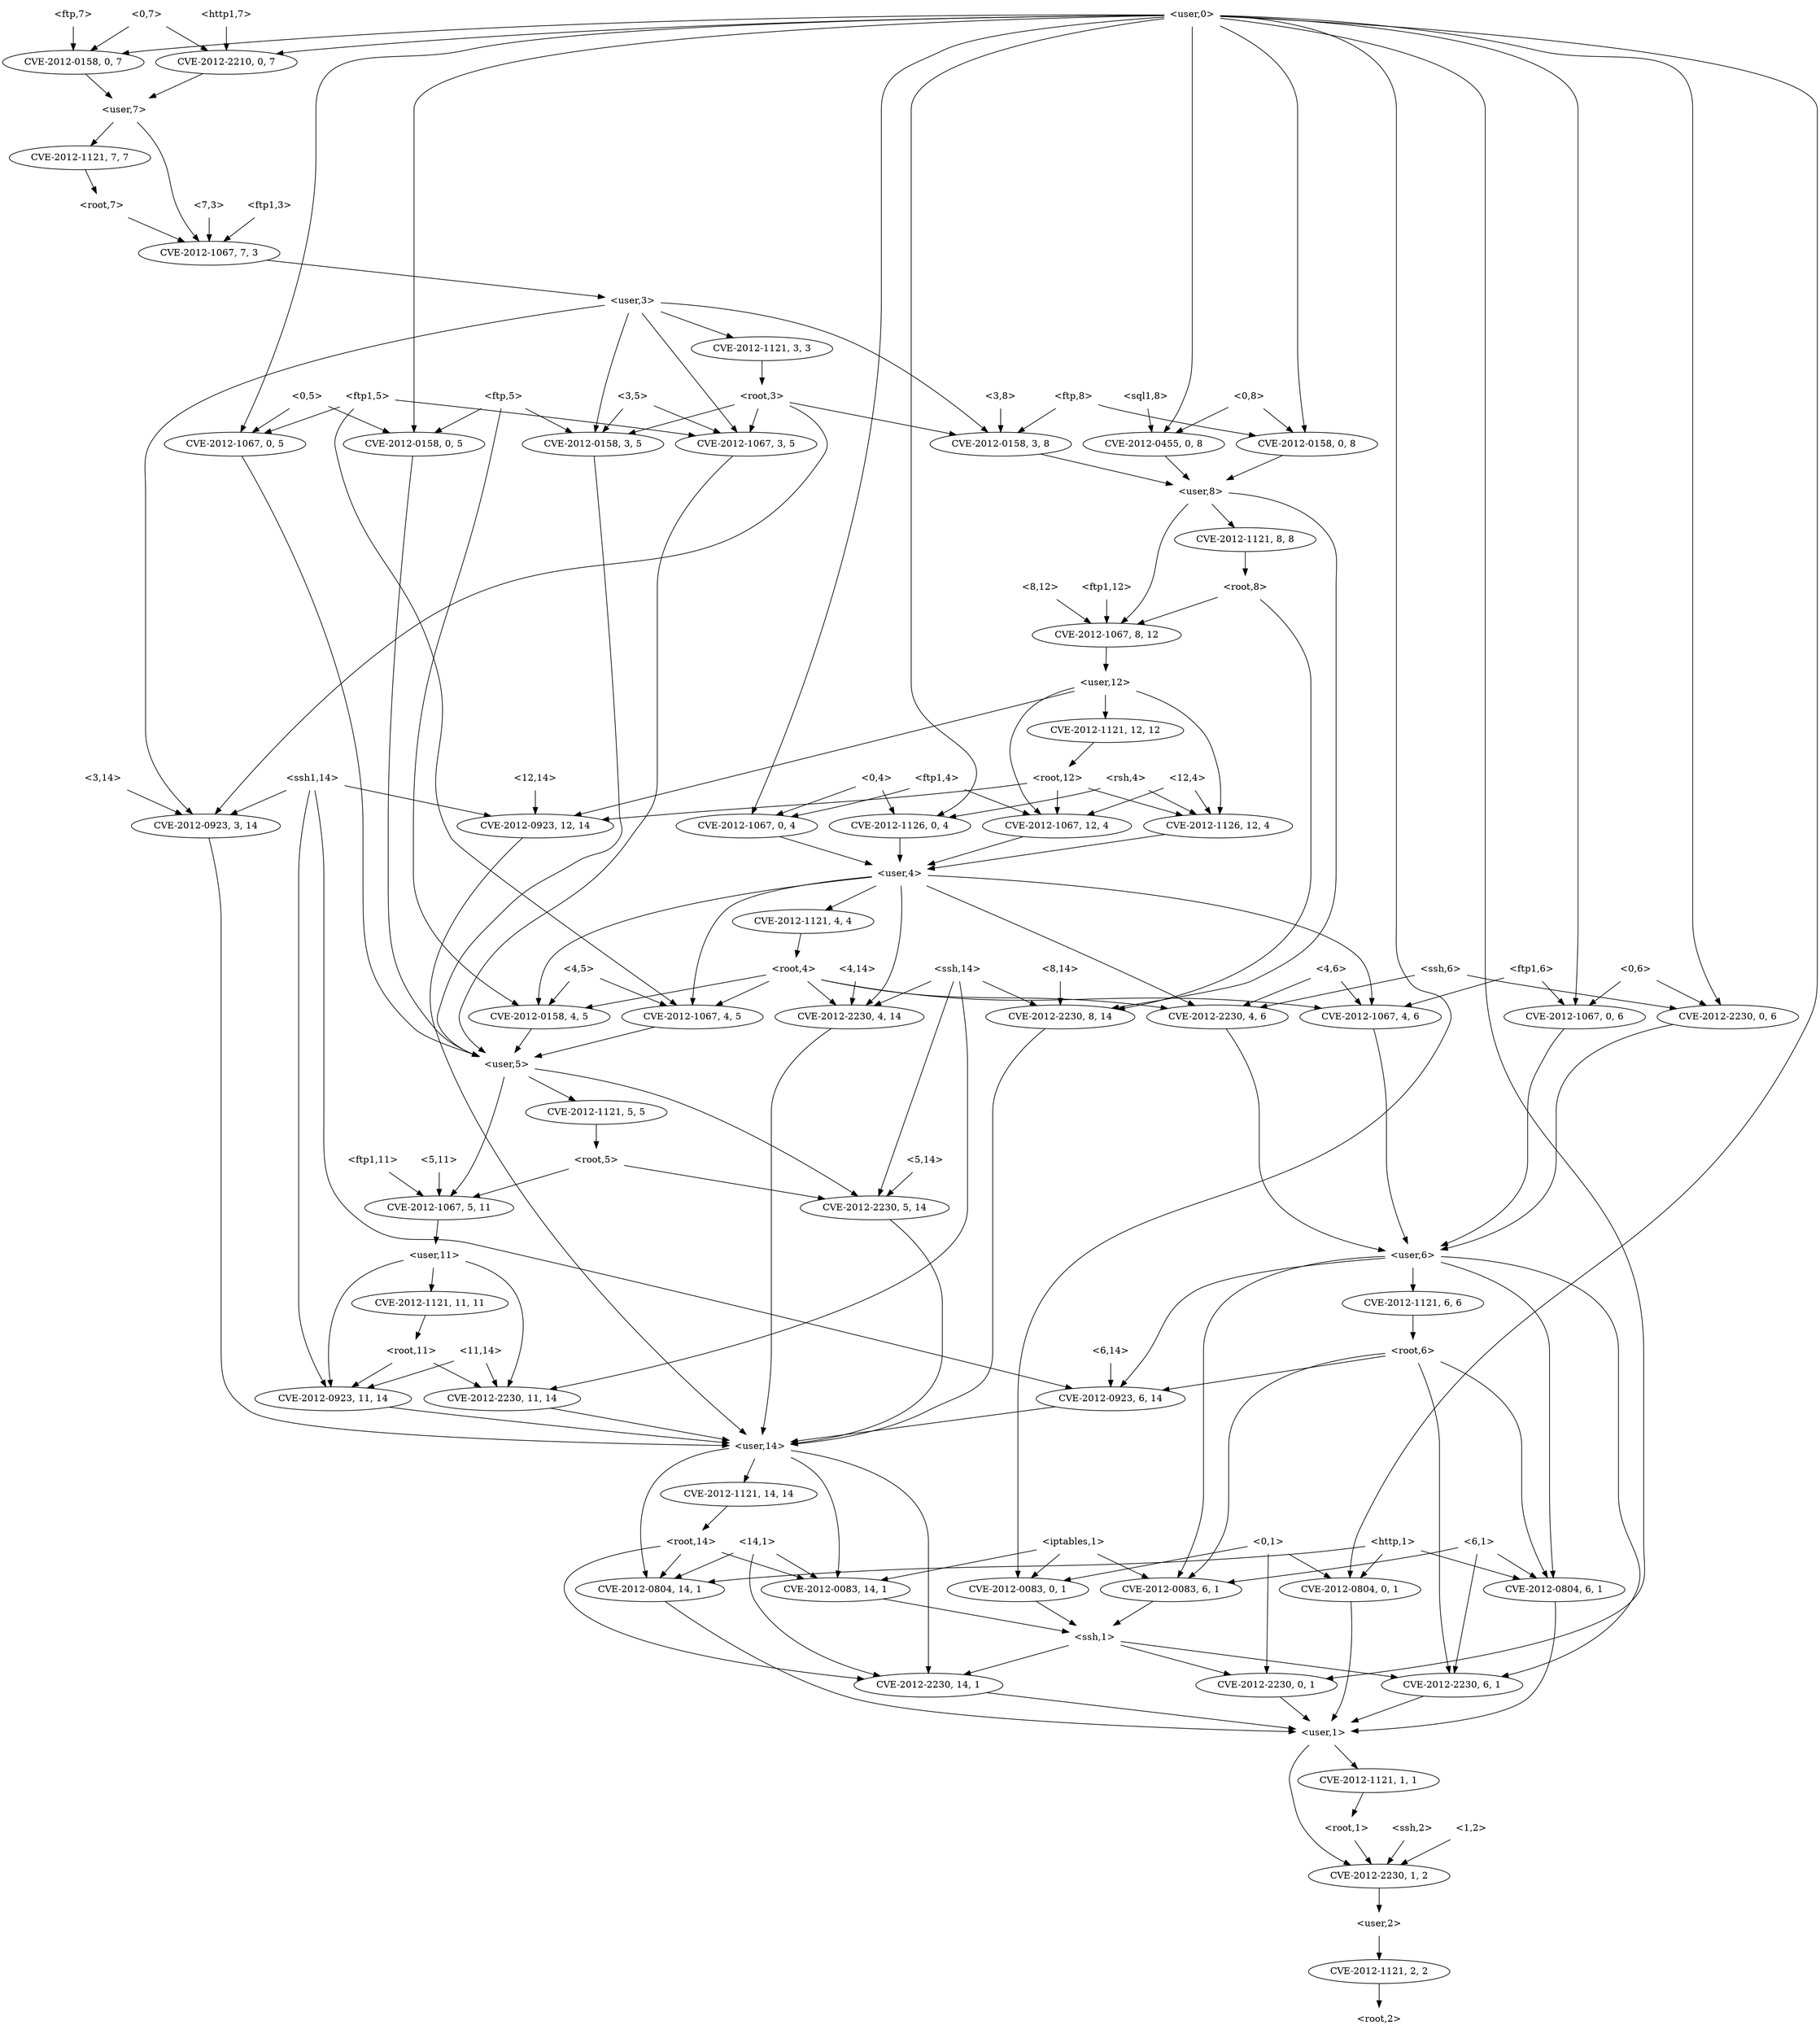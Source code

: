 strict digraph {
	graph [bb="0,0,2837,3060"];
	node [label="\N"];
	"<rsh,4>"	 [height=0.5,
		pos="589,1890",
		shape=plaintext,
		width=0.81944];
	"<v_rsh,0,4>"	 [height=0.5,
		label=<CVE-2012-1126, 0, 4>,
		pos="335,1818",
		width=2.4499];
	"<rsh,4>" -> "<v_rsh,0,4>"	 [pos="e,385.43,1832.9 559.37,1880.8 519.29,1869.8 446.88,1849.8 395.15,1835.6"];
	"<v_rsh,12,4>"	 [height=0.5,
		label=<CVE-2012-1126, 12, 4>,
		pos="729,1818",
		width=2.5686];
	"<rsh,4>" -> "<v_rsh,12,4>"	 [pos="e,696.91,1835 618.69,1874.2 638.78,1864.1 665.58,1850.7 687.74,1839.6"];
	"<user,4>"	 [height=0.5,
		pos="775,1746",
		shape=plaintext,
		width=0.91667];
	"<v_rsh,0,4>" -> "<user,4>"	 [pos="e,741.95,1751.9 399.55,1805.6 410.7,1803.7 422.18,1801.8 433,1800 540.27,1782.4 666.74,1763.2 731.69,1753.5"];
	"<v_rsh,12,4>" -> "<user,4>"	 [pos="e,763.65,1764.3 740.14,1800.1 745.54,1791.8 752.14,1781.8 758.14,1772.7"];
	"<v_root,3,3>"	 [height=0.5,
		label=<CVE-2012-1121, 3, 3>,
		pos="1657,2538",
		width=2.4499];
	"<root,3>"	 [height=0.5,
		pos="1589,2466",
		shape=plaintext,
		width=0.89583];
	"<v_root,3,3>" -> "<root,3>"	 [pos="e,1605.8,2484.3 1640.5,2520.1 1632.2,2511.5 1622,2501 1612.8,2491.5"];
	"<v_ftp,3,5>"	 [height=0.5,
		label=<CVE-2012-0158, 3, 5>,
		pos="1856,2394",
		width=2.4499];
	"<root,3>" -> "<v_ftp,3,5>"	 [pos="e,1793.4,2406.8 1621.5,2451 1624.3,2449.9 1627.2,2448.9 1630,2448 1680.5,2431.7 1738.7,2418.2 1783.5,2408.9"];
	"<v_ftp,3,8>"	 [height=0.5,
		label=<CVE-2012-0158, 3, 8>,
		pos="1353,2394",
		width=2.4499];
	"<root,3>" -> "<v_ftp,3,8>"	 [pos="e,1400.8,2409.2 1556.7,2455.4 1519.2,2444.3 1456.6,2425.7 1410.7,2412.1"];
	"<v_ftp1,3,5>"	 [height=0.5,
		label=<CVE-2012-1067, 3, 5>,
		pos="2051,2394",
		width=2.4499];
	"<root,3>" -> "<v_ftp1,3,5>"	 [pos="e,1987.6,2406.6 1621.4,2450.6 1624.3,2449.6 1627.2,2448.7 1630,2448 1769.9,2412 1810,2432.4 1953,2412 1961,2410.9 1969.3,2409.6 \
1977.5,2408.2"];
	"<v_ssh1,3,14>"	 [height=0.5,
		label=<CVE-2012-0923, 3, 14>,
		pos="1501,1818",
		width=2.5686];
	"<root,3>" -> "<v_ssh1,3,14>"	 [pos="e,1500.1,1836 1562.3,2447.9 1550.5,2438.7 1537.8,2426.4 1531,2412 1482.9,2309.9 1495.1,1948.4 1499.7,1846.2"];
	"<root,1>"	 [height=0.5,
		pos="1431,306",
		shape=plaintext,
		width=0.89583];
	"<v_ssh,1,2>"	 [height=0.5,
		label=<CVE-2012-2230, 1, 2>,
		pos="1548,234",
		width=2.4499];
	"<root,1>" -> "<v_ssh,1,2>"	 [pos="e,1520.9,251.23 1459.6,287.88 1475.4,278.45 1495.1,266.66 1511.9,256.61"];
	"<user,2>"	 [height=0.5,
		pos="1548,162",
		shape=plaintext,
		width=0.91667];
	"<v_ssh,1,2>" -> "<user,2>"	 [pos="e,1548,180.1 1548,215.7 1548,207.98 1548,198.71 1548,190.11"];
	"<v_root,2,2>"	 [height=0.5,
		label=<CVE-2012-1121, 2, 2>,
		pos="1548,90",
		width=2.4499];
	"<user,2>" -> "<v_root,2,2>"	 [pos="e,1548,108.1 1548,143.7 1548,135.98 1548,126.71 1548,118.11"];
	"<user,1>"	 [height=0.5,
		pos="1461,450",
		shape=plaintext,
		width=0.91667];
	"<user,1>" -> "<v_ssh,1,2>"	 [pos="e,1544.9,252.17 1476,431.85 1484,421.93 1493.6,408.88 1500,396 1522.1,351.67 1536,295.31 1542.8,262.39"];
	"<v_root,1,1>"	 [height=0.5,
		label=<CVE-2012-1121, 1, 1>,
		pos="1403,378",
		width=2.4499];
	"<user,1>" -> "<v_root,1,1>"	 [pos="e,1417.2,396.1 1446.7,431.7 1439.7,423.3 1431.2,413.07 1423.6,403.86"];
	"<v_root,1,1>" -> "<root,1>"	 [pos="e,1424.2,324.1 1409.9,359.7 1413.1,351.81 1416.9,342.3 1420.4,333.55"];
	"<root,14>"	 [height=0.5,
		pos="1365,738",
		shape=plaintext,
		width=1];
	"<v_iptables,14,1>"	 [height=0.5,
		label=<CVE-2012-0083, 14, 1>,
		pos="1232,666",
		width=2.5686];
	"<root,14>" -> "<v_iptables,14,1>"	 [pos="e,1262.8,683.23 1332.5,719.88 1314.1,710.23 1291.1,698.11 1271.7,687.91"];
	"<v_http,14,1>"	 [height=0.5,
		label=<CVE-2012-0804, 14, 1>,
		pos="1550,666",
		width=2.5686];
	"<root,14>" -> "<v_http,14,1>"	 [pos="e,1509.5,682.33 1401.1,723.34 1429.3,712.66 1468.8,697.71 1500.1,685.89"];
	"<v_ssh,14,1>"	 [height=0.5,
		label=<CVE-2012-2230, 14, 1>,
		pos="1391,522",
		width=2.5686];
	"<root,14>" -> "<v_ssh,14,1>"	 [pos="e,1388.9,540.23 1367.1,719.85 1371.6,682.83 1382.2,595.18 1387.7,550.39"];
	"<ssh,1>"	 [height=0.5,
		pos="1133,594",
		shape=plaintext,
		width=0.84028];
	"<v_iptables,14,1>" -> "<ssh,1>"	 [pos="e,1157.3,612.2 1208.5,648.41 1195.8,639.37 1179.7,628.04 1165.7,618.14"];
	"<v_http,14,1>" -> "<user,1>"	 [pos="e,1472.2,468.23 1544.9,647.67 1535.9,617.71 1515.7,554.59 1492,504 1487.8,494.92 1482.4,485.37 1477.4,476.91"];
	"<v_ssh,14,1>" -> "<user,1>"	 [pos="e,1443.7,468.28 1407.9,504.05 1416.5,495.5 1427,484.96 1436.5,475.54"];
	"<ftp1,6>"	 [height=0.5,
		pos="375,1602",
		shape=plaintext,
		width=0.89583];
	"<v_ftp1,4,6>"	 [height=0.5,
		label=<CVE-2012-1067, 4, 6>,
		pos="673,1530",
		width=2.4499];
	"<ftp1,6>" -> "<v_ftp1,4,6>"	 [pos="e,617.58,1544 407.46,1593.4 455.26,1582.1 545.6,1560.9 607.51,1546.4"];
	"<v_ftp1,0,6>"	 [height=0.5,
		label=<CVE-2012-1067, 0, 6>,
		pos="283,1530",
		width=2.4499];
	"<ftp1,6>" -> "<v_ftp1,0,6>"	 [pos="e,304.85,1547.6 352.26,1583.7 340.39,1574.7 325.71,1563.5 312.92,1553.8"];
	"<user,6>"	 [height=0.5,
		pos="553,1170",
		shape=plaintext,
		width=0.91667];
	"<v_ftp1,4,6>" -> "<user,6>"	 [pos="e,560.89,1188.1 655.42,1512 631.6,1487 592,1437.8 592,1387 592,1387 592,1387 592,1313 592,1271.6 576.36,1225.7 564.89,1197.6"];
	"<v_ftp1,0,6>" -> "<user,6>"	 [pos="e,519.62,1182.8 307.01,1512.6 338.56,1488.9 390,1441.8 390,1387 390,1387 390,1387 390,1313 390,1249.1 462.01,1207.4 510.31,1186.7"];
	"<sql1,8>"	 [height=0.5,
		pos="1024,2466",
		shape=plaintext,
		width=0.91667];
	"<v_sql1,0,8>"	 [height=0.5,
		label=<CVE-2012-0455, 0, 8>,
		pos="963,2394",
		width=2.4499];
	"<sql1,8>" -> "<v_sql1,0,8>"	 [pos="e,977.91,2412.1 1008.9,2447.7 1001.6,2439.3 992.69,2429.1 984.66,2419.9"];
	"<user,8>"	 [height=0.5,
		pos="1162,2322",
		shape=plaintext,
		width=0.91667];
	"<v_sql1,0,8>" -> "<user,8>"	 [pos="e,1128.7,2334.7 1005.2,2378.2 1038.7,2366.4 1085.5,2349.9 1119.2,2338.1"];
	"<ftp1,12>"	 [height=0.5,
		pos="908,2178",
		shape=plaintext,
		width=1];
	"<v_ftp1,8,12>"	 [height=0.5,
		label=<CVE-2012-1067, 8, 12>,
		pos="991,2106",
		width=2.5686];
	"<ftp1,12>" -> "<v_ftp1,8,12>"	 [pos="e,971.29,2123.6 928.52,2159.7 939.02,2150.8 951.97,2139.9 963.34,2130.3"];
	"<user,12>"	 [height=0.5,
		pos="991,2034",
		shape=plaintext,
		width=1.0069];
	"<v_ftp1,8,12>" -> "<user,12>"	 [pos="e,991,2052.1 991,2087.7 991,2080 991,2070.7 991,2062.1"];
	"<ssh,6>"	 [height=0.5,
		pos="264,1602",
		shape=plaintext,
		width=0.84028];
	"<v_ssh,0,6>"	 [height=0.5,
		label=<CVE-2012-2230, 0, 6>,
		pos="88,1530",
		width=2.4499];
	"<ssh,6>" -> "<v_ssh,0,6>"	 [pos="e,126.46,1546.3 233.74,1589 206.85,1578.3 167.06,1562.4 135.85,1550"];
	"<v_ssh,4,6>"	 [height=0.5,
		label=<CVE-2012-2230, 4, 6>,
		pos="478,1530",
		width=2.4499];
	"<ssh,6>" -> "<v_ssh,4,6>"	 [pos="e,433.23,1545.6 294.66,1591 328.26,1580 382.8,1562.1 423.68,1548.8"];
	"<v_ssh,0,6>" -> "<user,6>"	 [pos="e,519.87,1176.2 107.09,1512.3 132.98,1487.7 176,1438.9 176,1387 176,1387 176,1387 176,1313 176,1242.3 410.96,1194.7 509.9,1177.8"];
	"<v_ssh,4,6>" -> "<user,6>"	 [pos="e,545.51,1188.1 485.69,1511.9 496.79,1485.6 516,1433.4 516,1387 516,1387 516,1387 516,1313 516,1271.7 530.83,1225.8 541.72,1197.6"];
	"<v_http,6,1>"	 [height=0.5,
		label=<CVE-2012-0804, 6, 1>,
		pos="643,666",
		width=2.4499];
	"<user,6>" -> "<v_http,6,1>"	 [pos="e,645.64,684.04 586.21,1159 607.61,1150.8 634.29,1137.1 650,1116 674.17,1083.6 669,1067.4 669,1027 669,1027 669,1027 669,953 669\
,857.55 654.46,744.91 647.13,694.17"];
	"<v_iptables,6,1>"	 [height=0.5,
		label=<CVE-2012-0083, 6, 1>,
		pos="838,666",
		width=2.4499];
	"<user,6>" -> "<v_iptables,6,1>"	 [pos="e,811.92,683.23 586.05,1162.7 613.25,1155.9 650.83,1142.1 673,1116 790.57,977.4 678.19,873.82 775,720 782.4,708.24 793.27,697.77\
 803.9,689.3"];
	"<v_ssh1,6,14>"	 [height=0.5,
		label=<CVE-2012-0923, 6, 14>,
		pos="910,954",
		width=2.5686];
	"<user,6>" -> "<v_ssh1,6,14>"	 [pos="e,870.68,970.42 586.15,1165.2 623.29,1159.5 683.95,1146.2 727,1116 776.13,1081.6 762.24,1046.8 808,1008 823.81,994.59 843.59,983.34\
 861.51,974.7"];
	"<v_root,6,6>"	 [height=0.5,
		label=<CVE-2012-1121, 6, 6>,
		pos="553,1098",
		width=2.4499];
	"<user,6>" -> "<v_root,6,6>"	 [pos="e,553,1116.1 553,1151.7 553,1144 553,1134.7 553,1126.1"];
	"<v_ssh,6,1>"	 [height=0.5,
		label=<CVE-2012-2230, 6, 1>,
		pos="527,522",
		width=2.4499];
	"<user,6>" -> "<v_ssh,6,1>"	 [pos="e,507.47,539.63 519.79,1159 498.39,1150.8 471.71,1137.1 456,1116 431.83,1083.6 437,1067.4 437,1027 437,1027 437,1027 437,665 437\
,617.45 473.45,572.91 499.96,546.81"];
	"<user,4>" -> "<v_ssh,4,6>"	 [pos="e,483.62,1548 741.72,1735.5 690,1719.2 589.68,1681.8 526,1620 507.98,1602.5 495.11,1576.8 487.26,1557.5"];
	"<v_root,4,4>"	 [height=0.5,
		label=<CVE-2012-1121, 4, 4>,
		pos="937,1674",
		width=2.4499];
	"<user,4>" -> "<v_root,4,4>"	 [pos="e,901.06,1690.5 808.17,1730.7 832.25,1720.3 865.1,1706.1 891.61,1694.6"];
	"<user,4>" -> "<v_ftp1,4,6>"	 [pos="e,681.07,1547.9 766.83,1727.8 749.03,1690.5 706.66,1601.6 685.49,1557.2"];
	"<v_ftp,4,5>"	 [height=0.5,
		label=<CVE-2012-0158, 4, 5>,
		pos="1812,1530",
		width=2.4499];
	"<user,4>" -> "<v_ftp,4,5>"	 [pos="e,1799.1,1547.9 808.35,1743.8 957.85,1737.7 1566.2,1707.9 1732,1620 1746.7,1612.2 1774.3,1579.3 1792.9,1555.8"];
	"<v_ssh,4,14>"	 [height=0.5,
		label=<CVE-2012-2230, 4, 14>,
		pos="1024,1530",
		width=2.5686];
	"<user,4>" -> "<v_ssh,4,14>"	 [pos="e,988.81,1546.7 785.95,1727.8 798.11,1709.2 818.83,1679.2 840,1656 872.72,1620.2 881.97,1611.4 922,1584 940.04,1571.7 961.31,1560.2\
 979.74,1551.1"];
	"<v_ftp1,4,5>"	 [height=0.5,
		label=<CVE-2012-1067, 4, 5>,
		pos="1617,1530",
		width=2.4499];
	"<user,4>" -> "<v_ftp1,4,5>"	 [pos="e,1585.7,1546.8 808.27,1740.9 903.49,1728.8 1184.7,1689.3 1409,1620 1469.1,1601.5 1535.3,1571.3 1576.5,1551.3"];
	"<v_ftp1,5,11>"	 [height=0.5,
		label=<CVE-2012-1067, 5, 11>,
		pos="1538,1242",
		width=2.5686];
	"<user,11>"	 [height=0.5,
		pos="1539,1170",
		shape=plaintext,
		width=1.0069];
	"<v_ftp1,5,11>" -> "<user,11>"	 [pos="e,1538.8,1188.1 1538.2,1223.7 1538.4,1216 1538.5,1206.7 1538.6,1198.1"];
	"<v_ssh,11,14>"	 [height=0.5,
		label=<CVE-2012-2230, 11, 14>,
		pos="1642,954",
		width=2.7013];
	"<user,11>" -> "<v_ssh,11,14>"	 [pos="e,1648.3,972.1 1575.4,1161.7 1600.2,1154.5 1631.4,1141 1647,1116 1672.6,1074.9 1661.3,1015.8 1651.3,981.79"];
	"<v_ssh1,11,14>"	 [height=0.5,
		label=<CVE-2012-0923, 11, 14>,
		pos="1429,954",
		width=2.7013];
	"<user,11>" -> "<v_ssh1,11,14>"	 [pos="e,1424.4,972.16 1502.7,1160.6 1479.1,1153.1 1450.1,1139.6 1435,1116 1409.1,1075.4 1415.3,1016.5 1422.2,982.32"];
	"<v_root,11,11>"	 [height=0.5,
		label=<CVE-2012-1121, 11, 11>,
		pos="1541,1098",
		width=2.7013];
	"<user,11>" -> "<v_root,11,11>"	 [pos="e,1540.5,1116.1 1539.5,1151.7 1539.7,1144 1540,1134.7 1540.2,1126.1"];
	"<root,2>"	 [height=0.5,
		pos="1548,18",
		shape=plaintext,
		width=0.89583];
	"<user,8>" -> "<v_ftp1,8,12>"	 [pos="e,1004.5,2123.9 1128.5,2309.3 1108.3,2300.7 1083.3,2287.1 1067,2268 1034,2229.1 1051.5,2205.3 1028,2160 1023,2150.4 1016.6,2140.6\
 1010.5,2132"];
	"<v_root,8,8>"	 [height=0.5,
		label=<CVE-2012-1121, 8, 8>,
		pos="1164,2250",
		width=2.4499];
	"<user,8>" -> "<v_root,8,8>"	 [pos="e,1163.5,2268.1 1162.5,2303.7 1162.7,2296 1163,2286.7 1163.2,2278.1"];
	"<v_ssh,8,14>"	 [height=0.5,
		label=<CVE-2012-2230, 8, 14>,
		pos="1266,1530",
		width=2.5686];
	"<user,8>" -> "<v_ssh,8,14>"	 [pos="e,1274.3,1548 1195.3,2314.3 1253.8,2300.3 1369,2262.2 1369,2179 1369,2179 1369,2179 1369,1961 1369,1823.2 1346.5,1789.7 1313,1656\
 1304.8,1623.4 1302.1,1615.4 1290,1584 1286.6,1575.1 1282.4,1565.5 1278.5,1557"];
	"<root,8>"	 [height=0.5,
		pos="1164,2178",
		shape=plaintext,
		width=0.89583];
	"<v_root,8,8>" -> "<root,8>"	 [pos="e,1164,2196.1 1164,2231.7 1164,2224 1164,2214.7 1164,2206.1"];
	"<user,14>"	 [height=0.5,
		pos="1304,882",
		shape=plaintext,
		width=1.0069];
	"<v_ssh,8,14>" -> "<user,14>"	 [pos="e,1296.3,900.09 1266,1512 1266,1485.3 1266,1432.1 1266,1387 1266,1387 1266,1387 1266,1025 1266,983.63 1281.2,937.72 1292.4,909.61"];
	"<3,5>"	 [height=0.5,
		pos="1937,2466",
		shape=plaintext,
		width=0.75];
	"<3,5>" -> "<v_ftp,3,5>"	 [pos="e,1875.2,2411.6 1917,2447.7 1906.7,2438.8 1894.1,2427.9 1883,2418.3"];
	"<3,5>" -> "<v_ftp1,3,5>"	 [pos="e,2024.6,2411.2 1964,2448.4 1979.5,2438.9 1999,2426.9 2015.7,2416.7"];
	"<user,5>"	 [height=0.5,
		pos="1856,1458",
		shape=plaintext,
		width=0.91667];
	"<v_ftp,3,5>" -> "<user,5>"	 [pos="e,1889.2,1472.9 1883.3,2376.8 1918.4,2353.8 1975,2307.8 1975,2251 1975,2251 1975,2251 1975,1601 1975,1558.8 1968.7,1544.6 1942,1512\
 1930.3,1497.7 1913.7,1486.2 1898.1,1477.6"];
	"<v_ftp1,3,5>" -> "<user,5>"	 [pos="e,1889.1,1466.8 2051,2376 2051,2349.3 2051,2296.1 2051,2251 2051,2251 2051,2251 2051,1601 2051,1526.3 1956.4,1486.8 1899,1469.7"];
	"<v_ssh1,6,14>" -> "<user,14>"	 [pos="e,1267.7,889.44 975.95,941.28 1055.6,927.12 1187.7,903.66 1257.5,891.26"];
	"<user,14>" -> "<v_iptables,14,1>"	 [pos="e,1221,683.89 1267.5,873.23 1243.2,865.96 1213.1,852.42 1198,828 1171.8,785.57 1197.1,726.13 1215.9,692.62"];
	"<user,14>" -> "<v_http,14,1>"	 [pos="e,1549.7,684.31 1340.6,872.89 1393.2,859.03 1488.7,825.33 1531,756 1542.3,737.4 1547,713 1548.8,694.46"];
	"<user,14>" -> "<v_ssh,14,1>"	 [pos="e,1398.7,540.09 1340.5,871.65 1363.8,863.8 1392.8,850.21 1410,828 1434.8,796.02 1429,779.45 1429,739 1429,739 1429,739 1429,665 \
1429,623.63 1413.8,577.72 1402.6,549.61"];
	"<v_root,14,14>"	 [height=0.5,
		label=<CVE-2012-1121, 14, 14>,
		pos="1304,810",
		width=2.7013];
	"<user,14>" -> "<v_root,14,14>"	 [pos="e,1304,828.1 1304,863.7 1304,855.98 1304,846.71 1304,838.11"];
	"<8,12>"	 [height=0.5,
		pos="991,2178",
		shape=plaintext,
		width=0.78472];
	"<8,12>" -> "<v_ftp1,8,12>"	 [pos="e,991,2124.1 991,2159.7 991,2152 991,2142.7 991,2134.1"];
	"<ftp,5>"	 [height=0.5,
		pos="1669,2466",
		shape=plaintext,
		width=0.8125];
	"<ftp,5>" -> "<v_ftp,3,5>"	 [pos="e,1815.7,2410.1 1698.6,2453.9 1727.5,2443.1 1772,2426.4 1806.3,2413.6"];
	"<v_ftp,0,5>"	 [height=0.5,
		label=<CVE-2012-0158, 0, 5>,
		pos="1661,2394",
		width=2.4499];
	"<ftp,5>" -> "<v_ftp,0,5>"	 [pos="e,1663,2412.1 1667,2447.7 1666.1,2440 1665.1,2430.7 1664.1,2422.1"];
	"<ftp,5>" -> "<v_ftp,4,5>"	 [pos="e,1805,1548.1 1639.5,2452 1610,2438.8 1568.4,2419.1 1564,2412 1555.6,2398.4 1561.7,2391.8 1564,2376 1611.7,2043.9 1759.9,1660.3 \
1801.2,1557.5"];
	"<v_ftp,0,5>" -> "<user,5>"	 [pos="e,1880.5,1476.2 1728.6,2382.3 1798.9,2366.9 1899,2330.9 1899,2251 1899,2251 1899,2251 1899,1889 1899,1721.4 1973.1,1666.9 1909,1512\
 1904.5,1501 1896.4,1491.1 1887.9,1483"];
	"<v_ftp,4,5>" -> "<user,5>"	 [pos="e,1845.1,1476.3 1822.7,1512.1 1827.8,1503.9 1834,1494 1839.7,1484.9"];
	"<user,0>"	 [height=0.5,
		pos="1158,3042",
		shape=plaintext,
		width=0.91667];
	"<user,0>" -> "<v_ftp1,0,6>"	 [pos="e,260.36,1547.5 1124.9,3040.2 961,3036.3 241.48,3017.6 205,2988 173.18,2962.2 181,2940 181,2899 181,2899 181,2899 181,1673 181,1623.4\
 222.55,1579.3 252.62,1553.8"];
	"<v_http1,0,7>"	 [height=0.5,
		label=<CVE-2012-2210, 0, 7>,
		pos="2749,2970",
		width=2.4499];
	"<user,0>" -> "<v_http1,0,7>"	 [pos="e,2687.5,2983 1191.3,3040.4 1383.5,3037.1 2354,3018.9 2651,2988 2659.6,2987.1 2668.6,2985.9 2677.5,2984.6"];
	"<v_ftp,0,8>"	 [height=0.5,
		label=<CVE-2012-0158, 0, 8>,
		pos="1158,2394",
		width=2.4499];
	"<user,0>" -> "<v_ftp,0,8>"	 [pos="e,1158,2412 1158,3024 1158,2997.3 1158,2944.1 1158,2899 1158,2899 1158,2899 1158,2537 1158,2497 1158,2450.7 1158,2422.1"];
	"<user,0>" -> "<v_ssh,0,6>"	 [pos="e,84.56,1548.4 1124.7,3040.4 963.54,3037.6 267.67,3023.2 178,2988 120.42,2965.4 71,2960.9 71,2899 71,2899 71,2899 71,1673 71,1632.9\
 77.756,1586.9 82.75,1558.4"];
	"<user,0>" -> "<v_ftp,0,5>"	 [pos="e,1612.8,2409.1 1191.2,3036.6 1255.9,3025.9 1393,2992.2 1393,2899 1393,2899 1393,2899 1393,2609 1393,2502.4 1524.2,2440.2 1603,2412.5"];
	"<v_iptables,0,1>"	 [height=0.5,
		label=<CVE-2012-0083, 0, 1>,
		pos="1033,666",
		width=2.4499];
	"<user,0>" -> "<v_iptables,0,1>"	 [pos="e,990.78,681.88 1124.9,3040.7 994.7,3039.3 518.65,3031.3 375,2988 298.58,2964.9 219,2978.8 219,2899 219,2899 219,2899 219,1889 219\
,1601 591.3,1773.8 770,1548 795.1,1516.3 789,1499.4 789,1459 789,1459 789,1459 789,809 789,764.94 909.35,712.73 981.01,685.54"];
	"<user,0>" -> "<v_sql1,0,8>"	 [pos="e,963,2412 1124.9,3033.2 1069.3,3017.8 963,2978.2 963,2899 963,2899 963,2899 963,2537 963,2497 963,2450.7 963,2422.1"];
	"<v_ftp1,0,4>"	 [height=0.5,
		label=<CVE-2012-1067, 0, 4>,
		pos="530,1818",
		width=2.4499];
	"<user,0>" -> "<v_ftp1,0,4>"	 [pos="e,530.2,1836 1124.7,3040.7 995.11,3038.4 531,3021.9 531,2899 531,2899 531,2899 531,1961 531,1921 530.6,1874.7 530.3,1846.1"];
	"<user,0>" -> "<v_rsh,0,4>"	 [pos="e,339.65,1836.3 1125,3041.5 1034.7,3042.2 777.09,3039.1 571,2988 471.41,2963.3 358,3001.6 358,2899 358,2899 358,2899 358,1961 358\
,1920.7 348.86,1874.8 342.1,1846.3"];
	"<v_http,0,1>"	 [height=0.5,
		label=<CVE-2012-0804, 0, 1>,
		pos="1833,666",
		width=2.4499];
	"<user,0>" -> "<v_http,0,1>"	 [pos="e,1847,683.98 1191.2,3040.8 1388.7,3039.1 2400,3024.3 2400,2899 2400,2899 2400,2899 2400,1961 2400,1404.7 1955,818.51 1853.5,691.97"];
	"<v_ftp,0,7>"	 [height=0.5,
		label=<CVE-2012-0158, 0, 7>,
		pos="2554,2970",
		width=2.4499];
	"<user,0>" -> "<v_ftp,0,7>"	 [pos="e,2491.3,2982.7 1191.1,3041.2 1338.8,3041.5 1952.1,3039.7 2452,2988 2461.5,2987 2471.4,2985.7 2481.2,2984.3"];
	"<v_ssh,0,1>"	 [height=0.5,
		label=<CVE-2012-2230, 0, 1>,
		pos="1899,522",
		width=2.4499];
	"<user,0>" -> "<v_ssh,0,1>"	 [pos="e,1982.6,527.73 1191.2,3041.1 1351.4,3041.2 2044.1,3038.7 2253,2988 2341.7,2966.5 2438,2990.2 2438,2899 2438,2899 2438,2899 2438\
,665 2438,574.07 2147.5,540.12 1993.1,528.49"];
	"<v_ftp1,0,5>"	 [height=0.5,
		label=<CVE-2012-1067, 0, 5>,
		pos="2246,2394",
		width=2.4499];
	"<user,0>" -> "<v_ftp1,0,5>"	 [pos="e,2249.2,2412.4 1191,3040.3 1374.7,3036.1 2262,3009.9 2262,2899 2262,2899 2262,2899 2262,2537 2262,2497 2255.6,2451 2250.9,2422.4"];
	"<user,7>"	 [height=0.5,
		pos="2331,2898",
		shape=plaintext,
		width=0.91667];
	"<v_http1,0,7>" -> "<user,7>"	 [pos="e,2364.2,2904.4 2684.4,2957.7 2673.3,2955.8 2661.8,2953.8 2651,2952 2552.1,2935.2 2435.8,2916.1 2374.3,2906.1"];
	"<v_ftp,0,8>" -> "<user,8>"	 [pos="e,1161,2340.1 1159,2375.7 1159.4,2368 1160,2358.7 1160.5,2350.1"];
	"<v_iptables,0,1>" -> "<ssh,1>"	 [pos="e,1108.7,612.04 1056.4,648.59 1069.4,639.49 1085.8,628.02 1100.1,618.03"];
	"<v_ftp1,0,4>" -> "<user,4>"	 [pos="e,741.78,1756.5 578.99,1803 623.72,1790.2 689.2,1771.5 731.96,1759.3"];
	"<v_http,0,1>" -> "<user,1>"	 [pos="e,1490.6,468.01 1805,648.92 1739.2,611.04 1574.3,516.18 1499.3,473.01"];
	"<v_ftp,0,7>" -> "<user,7>"	 [pos="e,2364.2,2909.4 2508.1,2954.6 2468.7,2942.2 2412.5,2924.6 2374.1,2912.5"];
	"<v_ssh,0,1>" -> "<user,1>"	 [pos="e,1494.1,456.29 1832,510.29 1741,495.75 1581,470.18 1504.3,457.92"];
	"<v_ftp1,0,5>" -> "<user,5>"	 [pos="e,1889.3,1458.4 2233.8,2376 2216.5,2350.3 2187,2299.3 2187,2251 2187,2251 2187,2251 2187,1601 2187,1477.2 1989.2,1460 1899.4,1458.5"];
	"<ftp1,5>"	 [height=0.5,
		pos="2201,2466",
		shape=plaintext,
		width=0.89583];
	"<ftp1,5>" -> "<v_ftp1,4,5>"	 [pos="e,1622.6,1548 2233.4,2461.8 2266,2456.8 2315.2,2444.2 2343,2412 2369.4,2381.4 2362,2363.4 2362,2323 2362,2323 2362,2323 2362,2177\
 2362,1977.9 1784.5,1775.5 1660,1620 1644.9,1601.1 1633.4,1576.1 1626.1,1557.4"];
	"<ftp1,5>" -> "<v_ftp1,3,5>"	 [pos="e,2084.8,2410.8 2168.5,2449.8 2146.6,2439.6 2117.6,2426.1 2093.9,2415"];
	"<ftp1,5>" -> "<v_ftp1,0,5>"	 [pos="e,2235,2412.1 2212.1,2447.7 2217.4,2439.6 2223.7,2429.7 2229.5,2420.7"];
	"<v_ftp1,4,5>" -> "<user,5>"	 [pos="e,1822.7,1468.8 1665.4,1514.8 1708.6,1502.2 1771.3,1483.8 1812.9,1471.6"];
	"<user,5>" -> "<v_ftp1,5,11>"	 [pos="e,1546.8,1260 1822.6,1456.3 1777.5,1453.7 1696.2,1443.5 1641,1404 1616,1386.1 1573.3,1309.9 1551.6,1269.1"];
	"<v_ssh,5,14>"	 [height=0.5,
		label=<CVE-2012-2230, 5, 14>,
		pos="1780,1242",
		width=2.5686];
	"<user,5>" -> "<v_ssh,5,14>"	 [pos="e,1804.2,1259.6 1857.5,1439.9 1859.5,1409.3 1860.2,1343.8 1836,1296 1830.3,1284.7 1821.2,1274.5 1811.9,1266.2"];
	"<v_root,5,5>"	 [height=0.5,
		label=<CVE-2012-1121, 5, 5>,
		pos="1738,1386",
		width=2.4499];
	"<user,5>" -> "<v_root,5,5>"	 [pos="e,1765.4,1403.2 1827.1,1439.9 1811.2,1430.5 1791.4,1418.7 1774.4,1408.6"];
	"<v_ssh1,12,14>"	 [height=0.5,
		label=<CVE-2012-0923, 12, 14>,
		pos="1141,1818",
		width=2.7013];
	"<v_ssh1,12,14>" -> "<user,14>"	 [pos="e,1267.5,896.68 1141.8,1800 1143,1773.3 1145,1720.1 1145,1675 1145,1675 1145,1675 1145,1025 1145,963.89 1211.2,922.53 1258.1,900.87"];
	"<v_ssh,11,14>" -> "<user,14>"	 [pos="e,1340.5,890.56 1579.6,940.08 1513.3,926.34 1409.8,904.92 1350.4,892.6"];
	"<5,11>"	 [height=0.5,
		pos="1525,1314",
		shape=plaintext,
		width=0.78472];
	"<5,11>" -> "<v_ftp1,5,11>"	 [pos="e,1534.8,1260.1 1528.2,1295.7 1529.6,1288 1531.4,1278.7 1533,1270.1"];
	"<ssh,1>" -> "<v_ssh,6,1>"	 [pos="e,601.74,531.63 1102.5,589.48 1013.1,579.15 748.93,548.64 611.79,532.79"];
	"<ssh,1>" -> "<v_ssh,0,1>"	 [pos="e,1820.1,530.21 1163.5,590.21 1271.6,580.33 1639.1,546.75 1810.1,531.12"];
	"<ssh,1>" -> "<v_ssh,14,1>"	 [pos="e,1339.4,537 1163.4,584.76 1204,573.73 1277.1,553.89 1329.5,539.67"];
	"<v_ssh,6,1>" -> "<user,1>"	 [pos="e,1427.6,453.5 608.25,514.91 799.2,500.6 1271.4,465.21 1417.3,454.27"];
	"<v_root,12,12>"	 [height=0.5,
		label=<CVE-2012-1121, 12, 12>,
		pos="991,1962",
		width=2.7013];
	"<root,12>"	 [height=0.5,
		pos="965,1890",
		shape=plaintext,
		width=1];
	"<v_root,12,12>" -> "<root,12>"	 [pos="e,971.35,1908.1 984.57,1943.7 981.64,1935.8 978.11,1926.3 974.86,1917.5"];
	"<root,12>" -> "<v_ssh1,12,14>"	 [pos="e,1102,1834.5 1001,1874.7 1027.4,1864.2 1063.5,1849.8 1092.4,1838.3"];
	"<root,12>" -> "<v_rsh,12,4>"	 [pos="e,777.37,1833.3 928.9,1878.3 891.21,1867.1 831.51,1849.4 787.16,1836.3"];
	"<v_ftp1,12,4>"	 [height=0.5,
		label=<CVE-2012-1067, 12, 4>,
		pos="933,1818",
		width=2.5686];
	"<root,12>" -> "<v_ftp1,12,4>"	 [pos="e,940.82,1836.1 957.09,1871.7 953.45,1863.7 949.05,1854.1 945.01,1845.3"];
	"<0,7>"	 [height=0.5,
		pos="2649,3042",
		shape=plaintext,
		width=0.75];
	"<0,7>" -> "<v_http1,0,7>"	 [pos="e,2725.5,2987.5 2673.5,3023.9 2686.6,3014.7 2702.9,3003.3 2717,2993.4"];
	"<0,7>" -> "<v_ftp,0,7>"	 [pos="e,2576.6,2987.6 2625.5,3023.7 2613.3,3014.7 2598.1,3003.5 2584.9,2993.8"];
	"<v_ftp1,7,3>"	 [height=0.5,
		label=<CVE-2012-1067, 7, 3>,
		pos="2025,2682",
		width=2.4499];
	"<user,7>" -> "<v_ftp1,7,3>"	 [pos="e,2068.6,2697.7 2315.4,2880 2285.6,2848.2 2217.4,2779.3 2149,2736 2127,2722.1 2100.8,2710.3 2078.1,2701.3"];
	"<v_root,7,7>"	 [height=0.5,
		label=<CVE-2012-1121, 7, 7>,
		pos="2108,2826",
		width=2.4499];
	"<user,7>" -> "<v_root,7,7>"	 [pos="e,2154,2841.4 2297.6,2886.5 2262.2,2875.4 2205.7,2857.7 2163.6,2844.4"];
	"<user,12>" -> "<v_ssh1,12,14>"	 [pos="e,1138.1,1836.1 1027.3,2023.2 1050.4,2015.2 1079.3,2001.6 1097,1980 1113.8,1959.5 1129,1886.3 1136.4,1846"];
	"<user,12>" -> "<v_rsh,12,4>"	 [pos="e,733.72,1836.2 954.43,2021.8 905.36,2004.8 818.65,1968.2 769,1908 753.91,1889.7 743.36,1864.8 736.9,1846"];
	"<user,12>" -> "<v_ftp1,12,4>"	 [pos="e,919.26,1836.2 954.5,2025.2 930.21,2018 900.09,2004.4 885,1980 858.26,1936.7 890.23,1877.7 913.33,1844.4"];
	"<user,12>" -> "<v_root,12,12>"	 [pos="e,991,1980.1 991,2015.7 991,2008 991,1998.7 991,1990.1"];
	"<v_ftp,3,8>" -> "<user,8>"	 [pos="e,1195.3,2335.2 1312,2378 1280.4,2366.4 1236.9,2350.4 1204.8,2338.7"];
	"<v_ssh1,3,14>" -> "<user,14>"	 [pos="e,1307.3,900.13 1501,1800 1501,1773.3 1501,1720.1 1501,1675 1501,1675 1501,1675 1501,1457 1501,1384.7 1428.6,1397 1397,1332 1379.3\
,1295.6 1378,1283.4 1378,1243 1378,1243 1378,1243 1378,1169 1378,1078.1 1344.7,1060.3 1323,972 1317.9,951.42 1313,927.97 1309.4,\
910.3"];
	"<0,1>"	 [height=0.5,
		pos="2159,738",
		shape=plaintext,
		width=0.75];
	"<0,1>" -> "<v_http,0,1>"	 [pos="e,1905.7,676.24 2131.9,724.85 2127.3,723.06 2122.6,721.36 2118,720 2051.2,700.18 1973.3,686.3 1915.8,677.73"];
	"<0,1>" -> "<v_ssh,0,1>"	 [pos="e,1919.2,539.64 2138.2,719.85 2091.7,681.63 1979.7,589.42 1927.1,546.15"];
	"<0,1>" -> "<v_iptables,0,1>"	 [pos="e,1094.4,678.93 2131.9,736.82 2013,735.76 1526.4,728.77 1130,684 1121.7,683.06 1113,681.86 1104.4,680.54"];
	"<http,1>"	 [height=0.5,
		pos="1490,738",
		shape=plaintext,
		width=0.89583];
	"<http,1>" -> "<v_http,6,1>"	 [pos="e,704.79,678.86 1457.5,728.89 1443,725.6 1425.8,722.09 1410,720 1114.8,680.94 1036.9,717.5 741,684 732.46,683.03 723.54,681.8 714.7\
,680.44"];
	"<http,1>" -> "<v_http,0,1>"	 [pos="e,1773.1,679.22 1522.3,730.41 1577.1,719.23 1689.5,696.29 1763,681.28"];
	"<http,1>" -> "<v_http,14,1>"	 [pos="e,1535.3,684.1 1504.8,719.7 1512,711.3 1520.8,701.07 1528.7,691.86"];
	"<v_http,6,1>" -> "<user,1>"	 [pos="e,1427.7,459.71 695.1,651.37 845.65,611.98 1279.3,498.53 1417.9,462.28"];
	"<v_ssh,4,14>" -> "<user,14>"	 [pos="e,1267.5,887.98 1033.1,1512.1 1046.3,1486 1069,1434.1 1069,1387 1069,1387 1069,1387 1069,1025 1069,937.83 1188.9,902.74 1257.4,889.8"];
	"<v_ssh1,11,14>" -> "<user,14>"	 [pos="e,1334.6,900.12 1400,936.76 1383.1,927.32 1361.7,915.3 1343.3,905.01"];
	"<root,11>"	 [height=0.5,
		pos="1562,1026",
		shape=plaintext,
		width=1];
	"<v_root,11,11>" -> "<root,11>"	 [pos="e,1556.9,1044.1 1546.2,1079.7 1548.5,1071.9 1551.3,1062.5 1554,1053.8"];
	"<ftp1,4>"	 [height=0.5,
		pos="678,1890",
		shape=plaintext,
		width=0.89583];
	"<ftp1,4>" -> "<v_ftp1,0,4>"	 [pos="e,563.17,1834.7 645.52,1873.6 624.06,1863.5 595.7,1850.1 572.46,1839.1"];
	"<ftp1,4>" -> "<v_ftp1,12,4>"	 [pos="e,881.58,1833.1 710.3,1880.1 750.75,1869 820.92,1849.8 871.7,1835.8"];
	"<v_ftp1,12,4>" -> "<user,4>"	 [pos="e,808.18,1761.7 897.54,1801.3 873.82,1790.8 842.49,1776.9 817.44,1765.8"];
	"<iptables,1>"	 [height=0.5,
		pos="1033,738",
		shape=plaintext,
		width=1.1944];
	"<iptables,1>" -> "<v_iptables,6,1>"	 [pos="e,879.48,681.89 989.72,721.46 959.93,710.77 920.23,696.52 888.91,685.28"];
	"<iptables,1>" -> "<v_iptables,0,1>"	 [pos="e,1033,684.1 1033,719.7 1033,711.98 1033,702.71 1033,694.11"];
	"<iptables,1>" -> "<v_iptables,14,1>"	 [pos="e,1189.2,682.04 1076.2,721.81 1106.5,711.13 1147.3,696.79 1179.5,685.45"];
	"<v_iptables,6,1>" -> "<ssh,1>"	 [pos="e,1102.5,602.23 893.14,651.92 951.14,638.15 1041,616.82 1092.7,604.56"];
	"<user,3>"	 [height=0.5,
		pos="1782,2610",
		shape=plaintext,
		width=0.91667];
	"<user,3>" -> "<v_ftp,3,5>"	 [pos="e,1850,2412.2 1787.9,2591.8 1800.8,2554.7 1831.3,2466.4 1846.7,2421.8"];
	"<user,3>" -> "<v_ftp,3,8>"	 [pos="e,1364.9,2412 1748.8,2607.1 1675.5,2602.4 1502.7,2588.1 1455,2556 1408.3,2524.6 1419.5,2495.3 1389,2448 1383.1,2438.9 1376.5,2429\
 1370.6,2420.3"];
	"<user,3>" -> "<v_root,3,3>"	 [pos="e,1686,2555.2 1751.4,2591.9 1734.4,2582.4 1713.1,2570.4 1695.1,2560.3"];
	"<user,3>" -> "<v_ftp1,3,5>"	 [pos="e,2038.4,2412 1813.6,2591.9 1853,2569.8 1921.5,2528.7 1973,2484 1995.3,2464.6 2017.2,2438.9 2032.1,2420.1"];
	"<user,3>" -> "<v_ssh1,3,14>"	 [pos="e,1499.3,1836.4 1748.8,2608.9 1668.2,2606.7 1469,2588.9 1469,2467 1469,2467 1469,2467 1469,2393 1469,2182.4 1490.7,1929 1498.4,1846.4"];
	"<root,8>" -> "<v_ftp1,8,12>"	 [pos="e,1029.1,2122.4 1131.5,2163.8 1105.2,2153.2 1068,2138.1 1038.4,2126.2"];
	"<root,8>" -> "<v_ssh,8,14>"	 [pos="e,1270.5,1548.1 1196.6,2166.1 1245.2,2147.5 1331,2104.8 1331,2035 1331,2035 1331,2035 1331,1961 1331,1806.9 1289.7,1625.2 1272.9\
,1557.9"];
	"<0,8>"	 [height=0.5,
		pos="1103,2466",
		shape=plaintext,
		width=0.75];
	"<0,8>" -> "<v_sql1,0,8>"	 [pos="e,994.66,2410.8 1075.7,2451.3 1055.3,2441.1 1027,2427 1003.9,2415.4"];
	"<0,8>" -> "<v_ftp,0,8>"	 [pos="e,1144.6,2412.1 1116.6,2447.7 1123.1,2439.4 1131.1,2429.3 1138.2,2420.1"];
	"<v_root,14,14>" -> "<root,14>"	 [pos="e,1349.9,756.28 1318.8,792.05 1326.1,783.58 1335.2,773.17 1343.4,763.82"];
	"<root,4>"	 [height=0.5,
		pos="1039,1602",
		shape=plaintext,
		width=0.89583];
	"<root,4>" -> "<v_ftp1,4,6>"	 [pos="e,750.31,1538.7 1006.7,1587.1 1003.4,1585.9 1000.2,1584.9 997,1584 918.31,1561.9 826.12,1548 760.24,1539.9"];
	"<root,4>" -> "<v_ftp1,4,5>"	 [pos="e,1542.4,1539.6 1071.3,1596.8 1098,1593.3 1136.9,1588.2 1171,1584 1296.7,1568.4 1442.5,1551.3 1532.3,1540.8"];
	"<root,4>" -> "<v_ssh,4,6>"	 [pos="e,540.61,1542.7 1006.3,1586.7 1003.2,1585.7 1000.1,1584.7 997,1584 814.37,1540.3 762.24,1572.1 576,1548 567.75,1546.9 559.14,1545.7\
 550.59,1544.3"];
	"<root,4>" -> "<v_ftp,4,5>"	 [pos="e,1749.7,1542.8 1071.5,1596.2 1098.2,1592.5 1137,1587.3 1171,1584 1411.7,1560.5 1473.8,1576.7 1714,1548 1722.3,1547 1731,1545.8 \
1739.6,1544.4"];
	"<root,4>" -> "<v_ssh,4,14>"	 [pos="e,1027.7,1548.1 1035.3,1583.7 1033.6,1576 1031.7,1566.7 1029.8,1558.1"];
	"<14,1>"	 [height=0.5,
		pos="1282,738",
		shape=plaintext,
		width=0.78472];
	"<14,1>" -> "<v_http,14,1>"	 [pos="e,1484.1,678.65 1310.4,723.58 1313.6,722.28 1316.8,721.06 1320,720 1370.4,703.1 1428.7,689.72 1474.1,680.63"];
	"<14,1>" -> "<v_iptables,14,1>"	 [pos="e,1244.2,684.1 1269.6,719.7 1263.8,711.47 1256.6,701.48 1250.2,692.42"];
	"<14,1>" -> "<v_ssh,14,1>"	 [pos="e,1385.8,540.2 1302,719.99 1312.4,710.3 1324.6,697.45 1333,684 1347.2,661.07 1370.5,589.54 1382.8,549.98"];
	"<ftp,8>"	 [height=0.5,
		pos="1247,2466",
		shape=plaintext,
		width=0.8125];
	"<ftp,8>" -> "<v_ftp,3,8>"	 [pos="e,1328.1,2411.5 1272.9,2447.9 1287,2438.6 1304.5,2427 1319.5,2417.1"];
	"<ftp,8>" -> "<v_ftp,0,8>"	 [pos="e,1179.1,2411.6 1225,2447.7 1213.6,2438.7 1199.6,2427.7 1187.3,2418"];
	"<ftp1,3>"	 [height=0.5,
		pos="2025,2754",
		shape=plaintext,
		width=0.89583];
	"<ftp1,3>" -> "<v_ftp1,7,3>"	 [pos="e,2025,2700.1 2025,2735.7 2025,2728 2025,2718.7 2025,2710.1"];
	"<v_ftp1,7,3>" -> "<user,3>"	 [pos="e,1815.2,2620.6 1976.1,2666.9 1931.9,2654.2 1867.3,2635.6 1825,2623.4"];
	"<root,7>"	 [height=0.5,
		pos="2108,2754",
		shape=plaintext,
		width=0.89583];
	"<v_root,7,7>" -> "<root,7>"	 [pos="e,2108,2772.1 2108,2807.7 2108,2800 2108,2790.7 2108,2782.1"];
	"<root,7>" -> "<v_ftp1,7,3>"	 [pos="e,2044.7,2699.6 2087.5,2735.7 2077,2726.8 2064,2715.9 2052.7,2706.3"];
	"<root,11>" -> "<v_ssh1,11,14>"	 [pos="e,1459.8,971.23 1529.5,1007.9 1511.1,998.23 1488.1,986.11 1468.7,975.91"];
	"<root,11>" -> "<v_ssh,11,14>"	 [pos="e,1622.7,971.86 1581.8,1007.7 1591.8,998.9 1604.2,988.08 1615.1,978.54"];
	"<v_root,2,2>" -> "<root,2>"	 [pos="e,1548,36.104 1548,71.697 1548,63.983 1548,54.712 1548,46.112"];
	"<ftp1,11>"	 [height=0.5,
		pos="1442,1314",
		shape=plaintext,
		width=1];
	"<ftp1,11>" -> "<v_ftp1,5,11>"	 [pos="e,1515.2,1259.6 1465.7,1295.7 1478.1,1286.7 1493.4,1275.5 1506.8,1265.8"];
	"<root,5>"	 [height=0.5,
		pos="1681,1314",
		shape=plaintext,
		width=0.89583];
	"<root,5>" -> "<v_ftp1,5,11>"	 [pos="e,1570.8,1259.1 1648.6,1297.1 1628.2,1287.2 1601.8,1274.2 1579.9,1263.5"];
	"<root,5>" -> "<v_ssh,5,14>"	 [pos="e,1756.7,1259.5 1705.2,1295.9 1718.2,1286.7 1734.4,1275.3 1748.3,1265.4"];
	"<v_ssh,5,14>" -> "<user,14>"	 [pos="e,1340.5,882.44 1779.2,1224 1778,1197.3 1776,1144.1 1776,1099 1776,1099 1776,1099 1776,1025 1776,983.53 1779.9,962.47 1748,936 1688.4\
,886.58 1452.2,881.99 1350.7,882.38"];
	"<3,14>"	 [height=0.5,
		pos="1426,1890",
		shape=plaintext,
		width=0.78472];
	"<3,14>" -> "<v_ssh1,3,14>"	 [pos="e,1482.9,1835.9 1444.5,1871.7 1453.9,1863 1465.3,1852.3 1475.5,1842.8"];
	"<v_root,5,5>" -> "<root,5>"	 [pos="e,1695.1,1332.3 1724.2,1368.1 1717.4,1359.7 1709,1349.4 1701.4,1340.1"];
	"<4,6>"	 [height=0.5,
		pos="562,1602",
		shape=plaintext,
		width=0.75];
	"<4,6>" -> "<v_ftp1,4,6>"	 [pos="e,647.27,1547.2 589.15,1583.9 604.1,1574.5 622.8,1562.7 638.74,1552.6"];
	"<4,6>" -> "<v_ssh,4,6>"	 [pos="e,497.95,1547.6 541.24,1583.7 530.5,1574.7 517.25,1563.7 505.66,1554"];
	"<6,1>"	 [height=0.5,
		pos="601,738",
		shape=plaintext,
		width=0.75];
	"<6,1>" -> "<v_http,6,1>"	 [pos="e,632.74,684.1 611.38,719.7 616.26,711.56 622.19,701.69 627.58,692.7"];
	"<6,1>" -> "<v_iptables,6,1>"	 [pos="e,789.84,681.22 628.19,728.97 665.04,718.08 731.8,698.37 780.13,684.09"];
	"<6,1>" -> "<v_ssh,6,1>"	 [pos="e,525.4,540.03 576.63,719.85 565.39,710.58 553.02,698.13 546,684 524.64,640.96 523.32,583.74 524.81,550.38"];
	"<http1,7>"	 [height=0.5,
		pos="2749,3042",
		shape=plaintext,
		width=0.97917];
	"<http1,7>" -> "<v_http1,0,7>"	 [pos="e,2749,2988.1 2749,3023.7 2749,3016 2749,3006.7 2749,2998.1"];
	"<7,3>"	 [height=0.5,
		pos="1947,2754",
		shape=plaintext,
		width=0.75];
	"<7,3>" -> "<v_ftp1,7,3>"	 [pos="e,2006.5,2699.6 1966.3,2735.7 1976.2,2726.8 1988.3,2715.9 1999,2706.3"];
	"<11,14>"	 [height=0.5,
		pos="1476,1026",
		shape=plaintext,
		width=0.88889];
	"<11,14>" -> "<v_ssh1,11,14>"	 [pos="e,1440.5,972.1 1464.4,1007.7 1458.9,999.47 1452.2,989.48 1446.1,980.42"];
	"<11,14>" -> "<v_ssh,11,14>"	 [pos="e,1604.9,970.65 1508,1011.5 1532.8,1001.1 1567.5,986.43 1595.3,974.68"];
	"<3,8>"	 [height=0.5,
		pos="1353,2466",
		shape=plaintext,
		width=0.75];
	"<3,8>" -> "<v_ftp,3,8>"	 [pos="e,1353,2412.1 1353,2447.7 1353,2440 1353,2430.7 1353,2422.1"];
	"<ssh,2>"	 [height=0.5,
		pos="1578,306",
		shape=plaintext,
		width=0.84028];
	"<ssh,2>" -> "<v_ssh,1,2>"	 [pos="e,1555.3,252.1 1570.6,287.7 1567.2,279.81 1563.1,270.3 1559.4,261.55"];
	"<0,4>"	 [height=0.5,
		pos="455,1890",
		shape=plaintext,
		width=0.75];
	"<0,4>" -> "<v_ftp1,0,4>"	 [pos="e,511.93,1835.9 473.54,1871.7 482.87,1863 494.33,1852.3 504.48,1842.8"];
	"<0,4>" -> "<v_rsh,0,4>"	 [pos="e,362.95,1835.3 427.77,1873.1 411.28,1863.5 390.03,1851.1 372.03,1840.6"];
	"<root,6>"	 [height=0.5,
		pos="553,1026",
		shape=plaintext,
		width=0.89583];
	"<root,6>" -> "<v_http,6,1>"	 [pos="e,608.84,682.62 551.62,1008 549.58,981.32 546,928.17 546,883 546,883 546,883 546,809 546,768.55 542.42,753.56 565,720 573.76,706.98\
 586.9,696.27 599.91,687.98"];
	"<root,6>" -> "<v_iptables,6,1>"	 [pos="e,787.9,680.82 557.96,1007.7 573.34,956.77 624.88,805.96 718,720 735.05,704.26 757.54,692.65 778.44,684.38"];
	"<root,6>" -> "<v_ssh1,6,14>"	 [pos="e,847.14,967.33 585.31,1018.7 641.82,1007.6 759.9,984.43 837.01,969.31"];
	"<root,6>" -> "<v_ssh,6,1>"	 [pos="e,519.31,540.09 539.43,1007.8 520.64,982.1 489,931.67 489,883 489,883 489,883 489,665 489,623.63 504.23,577.72 515.41,549.61"];
	"<5,14>"	 [height=0.5,
		pos="1799,1314",
		shape=plaintext,
		width=0.78472];
	"<5,14>" -> "<v_ssh,5,14>"	 [pos="e,1784.6,1260.1 1794.3,1295.7 1792.2,1287.9 1789.6,1278.5 1787.3,1269.8"];
	"<0,6>"	 [height=0.5,
		pos="126,1602",
		shape=plaintext,
		width=0.75];
	"<0,6>" -> "<v_ssh,0,6>"	 [pos="e,97.285,1548.1 116.61,1583.7 112.24,1575.6 106.94,1565.9 102.1,1557"];
	"<0,6>" -> "<v_ftp1,0,6>"	 [pos="e,247.99,1546.6 153.35,1588.8 176.85,1578.3 211.17,1563 238.61,1550.8"];
	"<v_root,4,4>" -> "<root,4>"	 [pos="e,1014.2,1620 960.91,1656.6 974.3,1647.4 991.2,1635.8 1005.8,1625.8"];
	"<0,5>"	 [height=0.5,
		pos="1753,2466",
		shape=plaintext,
		width=0.75];
	"<0,5>" -> "<v_ftp,0,5>"	 [pos="e,1682.8,2411.6 1730.3,2447.7 1718.4,2438.7 1703.7,2427.5 1690.9,2417.8"];
	"<0,5>" -> "<v_ftp1,0,5>"	 [pos="e,2182,2406.5 1780.3,2461.7 1844.6,2453.9 2010.2,2433.2 2148,2412 2155.8,2410.8 2164,2409.5 2172.1,2408.1"];
	"<12,4>"	 [height=0.5,
		pos="807,1890",
		shape=plaintext,
		width=0.78472];
	"<12,4>" -> "<v_rsh,12,4>"	 [pos="e,747.79,1835.9 787.72,1871.7 778.01,1863 766.09,1852.3 755.54,1842.8"];
	"<12,4>" -> "<v_ftp1,12,4>"	 [pos="e,903.94,1835.1 835.28,1873.3 852.94,1863.5 875.9,1850.7 895.13,1840"];
	"<ssh1,14>"	 [height=0.5,
		pos="1266,1890",
		shape=plaintext,
		width=1.0278];
	"<ssh1,14>" -> "<v_ssh1,6,14>"	 [pos="e,908.62,972.04 1266,1871.8 1265.3,1852.7 1261.7,1821.7 1247,1800 1183.1,1705.3 1136.8,1706 1034,1656 986.98,1633.1 957.06,1658.8\
 922,1620 894.87,1590 903,1571.4 903,1531 903,1531 903,1531 903,1097 903,1056.9 905.81,1010.6 907.87,982.06"];
	"<ssh1,14>" -> "<v_ssh1,11,14>"	 [pos="e,1416.4,972.03 1275.7,1871.9 1306.8,1817 1402.2,1647.5 1409,1620 1412.9,1604.5 1410.6,1599.9 1409,1584 1393.6,1430.1 1340,1397.6\
 1340,1243 1340,1243 1340,1243 1340,1169 1340,1096.2 1384.5,1019.4 1410.6,980.59"];
	"<ssh1,14>" -> "<v_ssh1,12,14>"	 [pos="e,1170,1835.2 1235.4,1871.9 1218.4,1862.4 1197.1,1850.4 1179.1,1840.3"];
	"<ssh1,14>" -> "<v_ssh1,3,14>"	 [pos="e,1452.5,1833.4 1303.2,1877.9 1340.8,1866.7 1399.3,1849.3 1442.9,1836.3"];
	"<v_root,6,6>" -> "<root,6>"	 [pos="e,553,1044.1 553,1079.7 553,1072 553,1062.7 553,1054.1"];
	"<6,14>"	 [height=0.5,
		pos="846,1026",
		shape=plaintext,
		width=0.78472];
	"<6,14>" -> "<v_ssh1,6,14>"	 [pos="e,894.36,972.1 861.82,1007.7 869.57,999.22 879.04,988.86 887.52,979.58"];
	"<4,14>"	 [height=0.5,
		pos="960,1602",
		shape=plaintext,
		width=0.78472];
	"<4,14>" -> "<v_ssh,4,14>"	 [pos="e,1008.4,1548.1 975.82,1583.7 983.57,1575.2 993.04,1564.9 1001.5,1555.6"];
	"<12,14>"	 [height=0.5,
		pos="1176,1890",
		shape=plaintext,
		width=0.88889];
	"<12,14>" -> "<v_ssh1,12,14>"	 [pos="e,1149.6,1836.1 1167.3,1871.7 1163.4,1863.7 1158.5,1854.1 1154.1,1845.3"];
	"<8,14>"	 [height=0.5,
		pos="1209,1602",
		shape=plaintext,
		width=0.78472];
	"<8,14>" -> "<v_ssh,8,14>"	 [pos="e,1252.1,1548.1 1223.1,1583.7 1229.9,1575.3 1238.3,1565.1 1245.8,1555.9"];
	"<ssh,14>"	 [height=0.5,
		pos="1366,1602",
		shape=plaintext,
		width=0.94444];
	"<ssh,14>" -> "<v_ssh,4,14>"	 [pos="e,1085.1,1543.5 1332,1594 1277,1582.8 1167.6,1560.4 1095.1,1545.6"];
	"<ssh,14>" -> "<v_ssh,5,14>"	 [pos="e,1772.5,1260.2 1390.8,1583.9 1405.1,1573.8 1423.4,1560.6 1439,1548 1532.7,1472.6 1540,1433.2 1641,1368 1674.1,1346.6 1692,1357.6\
 1722,1332 1742.2,1314.8 1758,1288.9 1768,1269.4"];
	"<ssh,14>" -> "<v_ssh,8,14>"	 [pos="e,1289.5,1547.5 1341.5,1583.9 1328.4,1574.7 1312.1,1563.3 1298,1553.4"];
	"<ssh,14>" -> "<v_ssh,11,14>"	 [pos="e,1656,971.96 1380.2,1583.8 1434.9,1517.2 1630.2,1278.9 1639,1260 1686.9,1157.5 1706.1,1116.8 1675,1008 1672.2,998.36 1667.2,988.76\
 1661.8,980.44"];
	"<4,5>"	 [height=0.5,
		pos="1696,1602",
		shape=plaintext,
		width=0.75];
	"<4,5>" -> "<v_ftp1,4,5>"	 [pos="e,1635.8,1547.6 1676.5,1583.7 1666.5,1574.8 1654.2,1563.9 1643.3,1554.3"];
	"<4,5>" -> "<v_ftp,4,5>"	 [pos="e,1785,1547.3 1723.2,1584.6 1739,1575 1759.2,1562.8 1776.3,1552.5"];
	"<1,2>"	 [height=0.5,
		pos="1654,306",
		shape=plaintext,
		width=0.75];
	"<1,2>" -> "<v_ssh,1,2>"	 [pos="e,1572.9,251.47 1628.1,287.88 1614,278.61 1596.5,267.05 1581.5,257.1"];
	"<ftp,7>"	 [height=0.5,
		pos="2554,3042",
		shape=plaintext,
		width=0.8125];
	"<ftp,7>" -> "<v_ftp,0,7>"	 [pos="e,2554,2988.1 2554,3023.7 2554,3016 2554,3006.7 2554,2998.1"];
}

